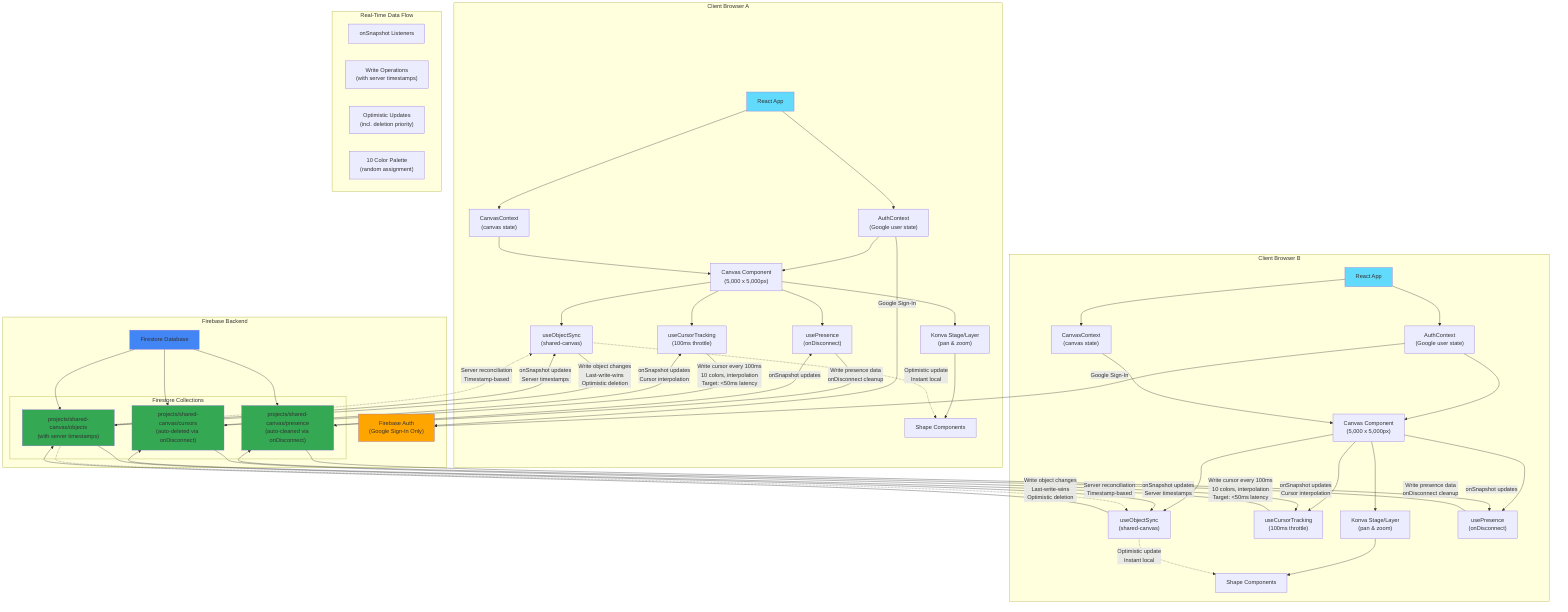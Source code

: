 graph TB
    subgraph "Client Browser A"
        A1[React App]
        A2["AuthContext<br/>(Google user state)"]
        A3["CanvasContext<br/>(canvas state)"]
        A4["Canvas Component<br/>(5,000 x 5,000px)"]
        A5["Konva Stage/Layer<br/>(pan & zoom)"]
        A6[Shape Components]
        A7["useCursorTracking<br/>(100ms throttle)"]
        A8["useObjectSync<br/>(shared-canvas)"]
        A9["usePresence<br/>(onDisconnect)"]
        
        A1 --> A2
        A1 --> A3
        A2 --> A4
        A3 --> A4
        A4 --> A5
        A5 --> A6
        A4 --> A7
        A4 --> A8
        A4 --> A9
    end
    
    subgraph "Client Browser B"
        B1[React App]
        B2["AuthContext<br/>(Google user state)"]
        B3["CanvasContext<br/>(canvas state)"]
        B4["Canvas Component<br/>(5,000 x 5,000px)"]
        B5["Konva Stage/Layer<br/>(pan & zoom)"]
        B6[Shape Components]
        B7["useCursorTracking<br/>(100ms throttle)"]
        B8["useObjectSync<br/>(shared-canvas)"]
        B9["usePresence<br/>(onDisconnect)"]
        
        B1 --> B2
        B1 --> B3
        B2 --> B4
        B3 --> B4
        B4 --> B5
        B5 --> B6
        B4 --> B7
        B4 --> B8
        B4 --> B9
    end
    
    subgraph "Firebase Backend"
        F1["Firebase Auth<br/>(Google Sign-In Only)"]
        F2[Firestore Database]
        
        subgraph "Firestore Collections<br/>(Shared Canvas)"
            F3["projects/shared-canvas/objects<br/>(with server timestamps)"]
            F4["projects/shared-canvas/cursors<br/>(auto-deleted via onDisconnect)"]
            F5["projects/shared-canvas/presence<br/>(auto-cleaned via onDisconnect)"]
        end
        
        F2 --> F3
        F2 --> F4
        F2 --> F5
    end
    
    subgraph "Real-Time Data Flow"
        direction LR
        R1["onSnapshot Listeners"]
        R2["Write Operations<br/>(with server timestamps)"]
        R3["Optimistic Updates<br/>(incl. deletion priority)"]
        R4["10 Color Palette<br/>(random assignment)"]
    end
    
    A2 -->|Google Sign-In| F1
    B2 -->|Google Sign-In| F1
    
    A7 -->|Write cursor every 100ms<br/>10 colors, interpolation<br/>Target: <50ms latency| F4
    B7 -->|Write cursor every 100ms<br/>10 colors, interpolation<br/>Target: <50ms latency| F4
    
    A8 -->|Write object changes<br/>Last-write-wins<br/>Optimistic deletion| F3
    B8 -->|Write object changes<br/>Last-write-wins<br/>Optimistic deletion| F3
    
    A9 -->|Write presence data<br/>onDisconnect cleanup| F5
    B9 -->|Write presence data<br/>onDisconnect cleanup| F5
    
    F4 -->|onSnapshot updates<br/>Cursor interpolation| A7
    F4 -->|onSnapshot updates<br/>Cursor interpolation| B7
    
    F3 -->|onSnapshot updates<br/>Server timestamps| A8
    F3 -->|onSnapshot updates<br/>Server timestamps| B8
    
    F5 -->|onSnapshot updates| A9
    F5 -->|onSnapshot updates| B9
    
    A8 -.->|Optimistic update<br/>Instant local| A6
    B8 -.->|Optimistic update<br/>Instant local| B6
    
    F3 -.->|Server reconciliation<br/>Timestamp-based| A8
    F3 -.->|Server reconciliation<br/>Timestamp-based| B8
    
    style F1 fill:#FFA500
    style F2 fill:#4285F4
    style F3 fill:#34A853
    style F4 fill:#34A853
    style F5 fill:#34A853
    style A1 fill:#61DAFB
    style B1 fill:#61DAFB
